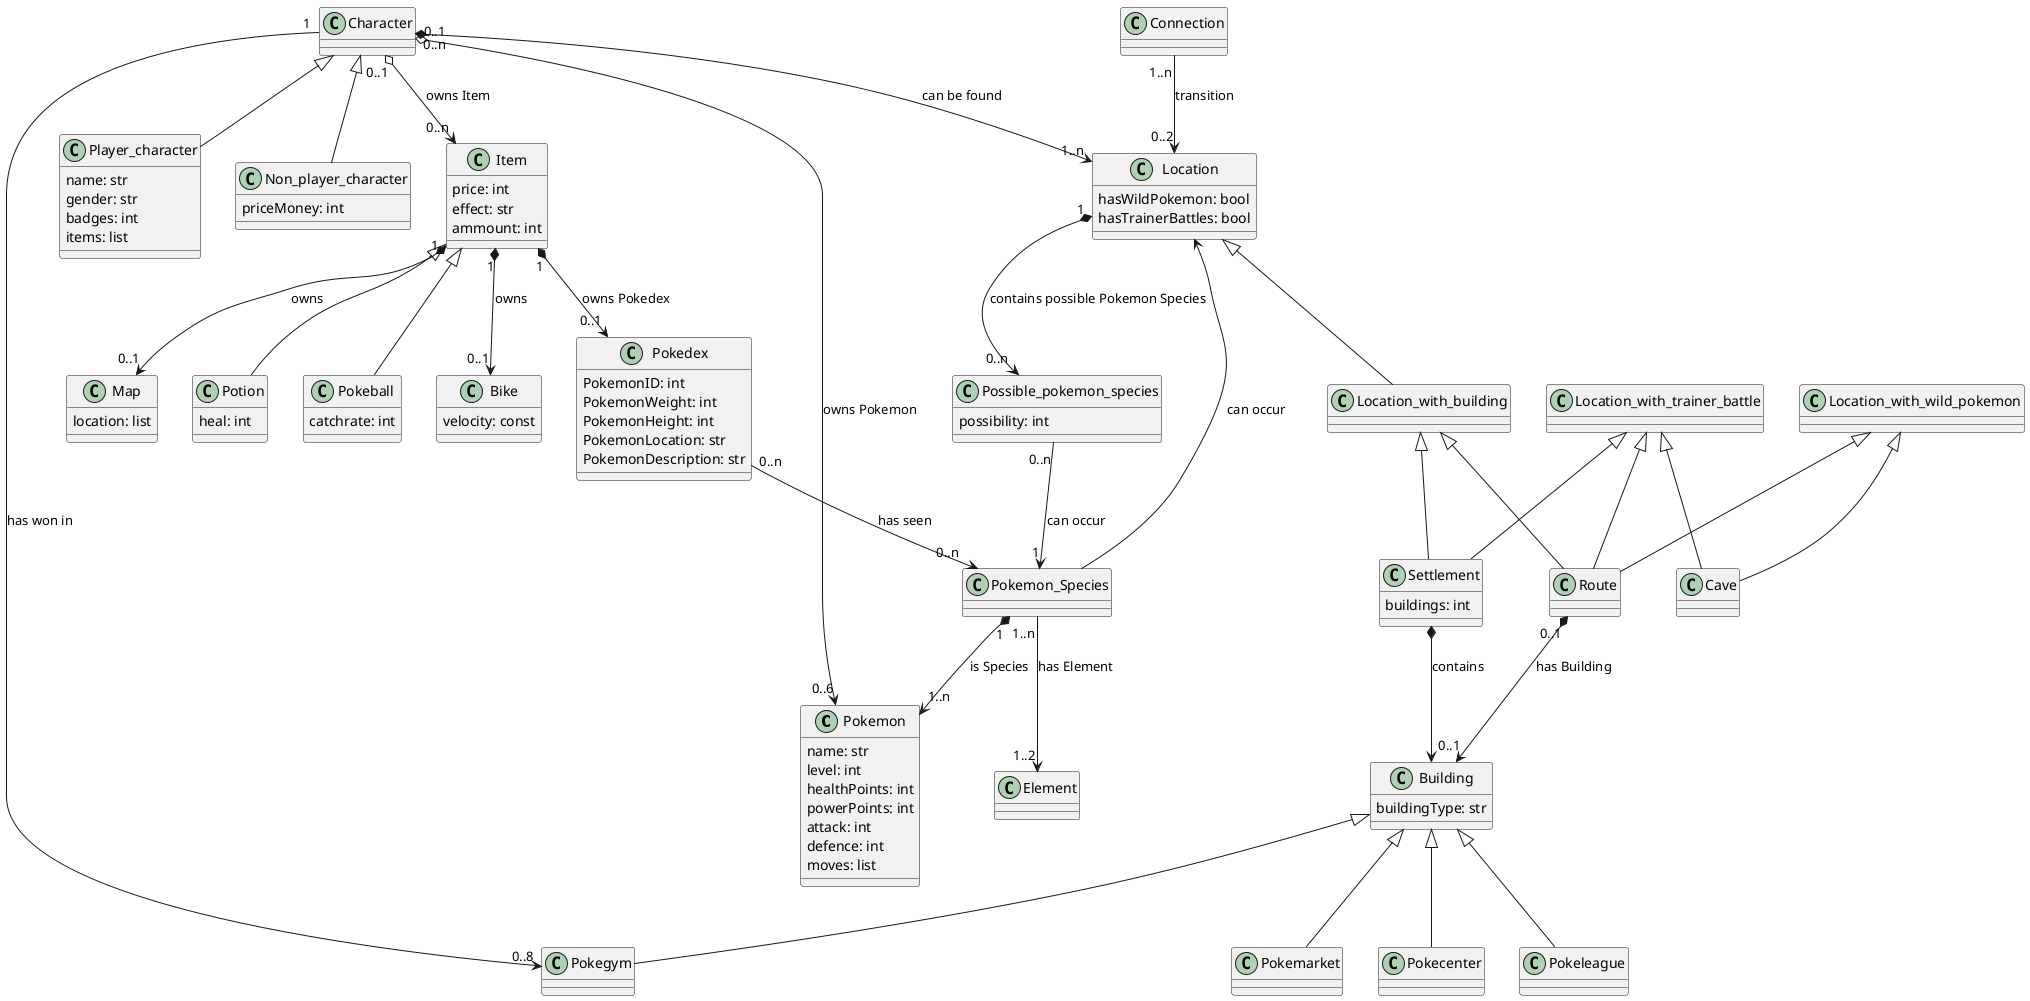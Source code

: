 @startuml

class Pokemon {
    name: str
    level: int
    healthPoints: int
    powerPoints: int
    attack: int
    defence: int
    moves: list 
    }

class Character {

}

class Pokedex {
    PokemonID: int
    PokemonWeight: int
    PokemonHeight: int
    PokemonLocation: str
    PokemonDescription: str

}

class Player_character{
    name: str
    gender: str 
    badges: int
    items: list 

}

class Non_player_character {
    priceMoney: int 

}

class Bike {
    velocity: const

}

class Location {
    hasWildPokemon: bool
    hasTrainerBattles: bool 

}

class Cave {

}

class Settlement {
    buildings: int 

}

class Map {
    location: list 

}

class Item {
    price: int
    effect: str 
    ammount: int 

}

class Building {
    buildingType: str 

}

class Route {

}

class Potion {
    heal: int 
}

class Pokeball {
    catchrate: int 
}

class Pokemarket {

}

class Pokecenter {
}

class Pokegym {
}

class Pokeleague {
}

class Pokemon_Species {
}

class Element{

}

class Connection {

}

class Location_with_building {

}

class Location_with_wild_pokemon {

}

class Location_with_trainer_battle {

}

class Possible_pokemon_species {
    possibility: int 
}


Character <|-- Player_character

Character <|-- Non_player_character

Character "0..1" o--> "0..6" Pokemon: owns Pokemon

Character "0..1" o--> "0..n" Item: owns Item

Character "0..n" *--> "1..n" Location: can be found 

Item <|-- Pokeball

Item <|-- Potion

Item "1" *--> "0..1" Map: owns

Item "1" *--> "0..1" Pokedex: owns Pokedex

Item "1" *--> "0..1" Bike: owns

Character "1" --> "0..8" Pokegym: has won in

Location_with_building <|-- Route

Location_with_trainer_battle <|-- Route

Location_with_building  <|-- Settlement

Location <|-- Location_with_building

Location_with_trainer_battle <|-- Cave

Location_with_wild_pokemon <|-- Cave

Location_with_wild_pokemon <|-- Route

Location_with_trainer_battle <|-- Settlement

Settlement *-->  Building: contains

Building <|-- Pokemarket

Building <|-- Pokecenter

Building <|-- Pokeleague

Building <|-- Pokegym

Pokemon_Species --> Location: can occur  

Pokemon_Species "1" *--> "1..n" Pokemon: is Species

Pokedex "0..n" --> "0..n" Pokemon_Species: has seen

Pokemon_Species "1..n" --> "1..2" Element: has Element 

Connection "1..n" --> "0..2" Location: transition

Route "0..1" *--> "0..1" Building: has Building

Location "1" *--> "0..n" Possible_pokemon_species: contains possible Pokemon Species

Possible_pokemon_species "0..n" --> "1" Pokemon_Species: can occur 

@enduml
